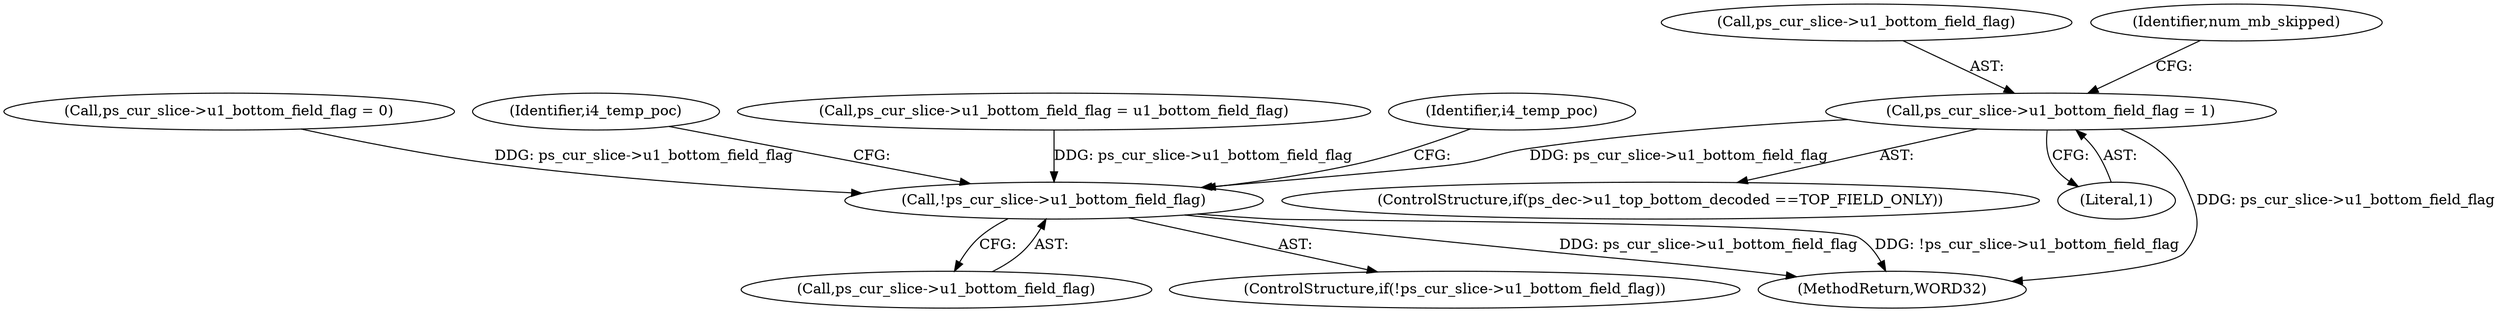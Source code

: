 digraph "0_Android_a78887bcffbc2995cf9ed72e0697acf560875e9e_2@pointer" {
"1000858" [label="(Call,ps_cur_slice->u1_bottom_field_flag = 1)"];
"1001279" [label="(Call,!ps_cur_slice->u1_bottom_field_flag)"];
"1000852" [label="(ControlStructure,if(ps_dec->u1_top_bottom_decoded ==TOP_FIELD_ONLY))"];
"1001280" [label="(Call,ps_cur_slice->u1_bottom_field_flag)"];
"1000859" [label="(Call,ps_cur_slice->u1_bottom_field_flag)"];
"1000864" [label="(Call,ps_cur_slice->u1_bottom_field_flag = 0)"];
"1001279" [label="(Call,!ps_cur_slice->u1_bottom_field_flag)"];
"1001292" [label="(Identifier,i4_temp_poc)"];
"1000930" [label="(Call,ps_cur_slice->u1_bottom_field_flag = u1_bottom_field_flag)"];
"1000858" [label="(Call,ps_cur_slice->u1_bottom_field_flag = 1)"];
"1000870" [label="(Identifier,num_mb_skipped)"];
"1000862" [label="(Literal,1)"];
"1001284" [label="(Identifier,i4_temp_poc)"];
"1001278" [label="(ControlStructure,if(!ps_cur_slice->u1_bottom_field_flag))"];
"1002570" [label="(MethodReturn,WORD32)"];
"1000858" -> "1000852"  [label="AST: "];
"1000858" -> "1000862"  [label="CFG: "];
"1000859" -> "1000858"  [label="AST: "];
"1000862" -> "1000858"  [label="AST: "];
"1000870" -> "1000858"  [label="CFG: "];
"1000858" -> "1002570"  [label="DDG: ps_cur_slice->u1_bottom_field_flag"];
"1000858" -> "1001279"  [label="DDG: ps_cur_slice->u1_bottom_field_flag"];
"1001279" -> "1001278"  [label="AST: "];
"1001279" -> "1001280"  [label="CFG: "];
"1001280" -> "1001279"  [label="AST: "];
"1001284" -> "1001279"  [label="CFG: "];
"1001292" -> "1001279"  [label="CFG: "];
"1001279" -> "1002570"  [label="DDG: ps_cur_slice->u1_bottom_field_flag"];
"1001279" -> "1002570"  [label="DDG: !ps_cur_slice->u1_bottom_field_flag"];
"1000864" -> "1001279"  [label="DDG: ps_cur_slice->u1_bottom_field_flag"];
"1000930" -> "1001279"  [label="DDG: ps_cur_slice->u1_bottom_field_flag"];
}
